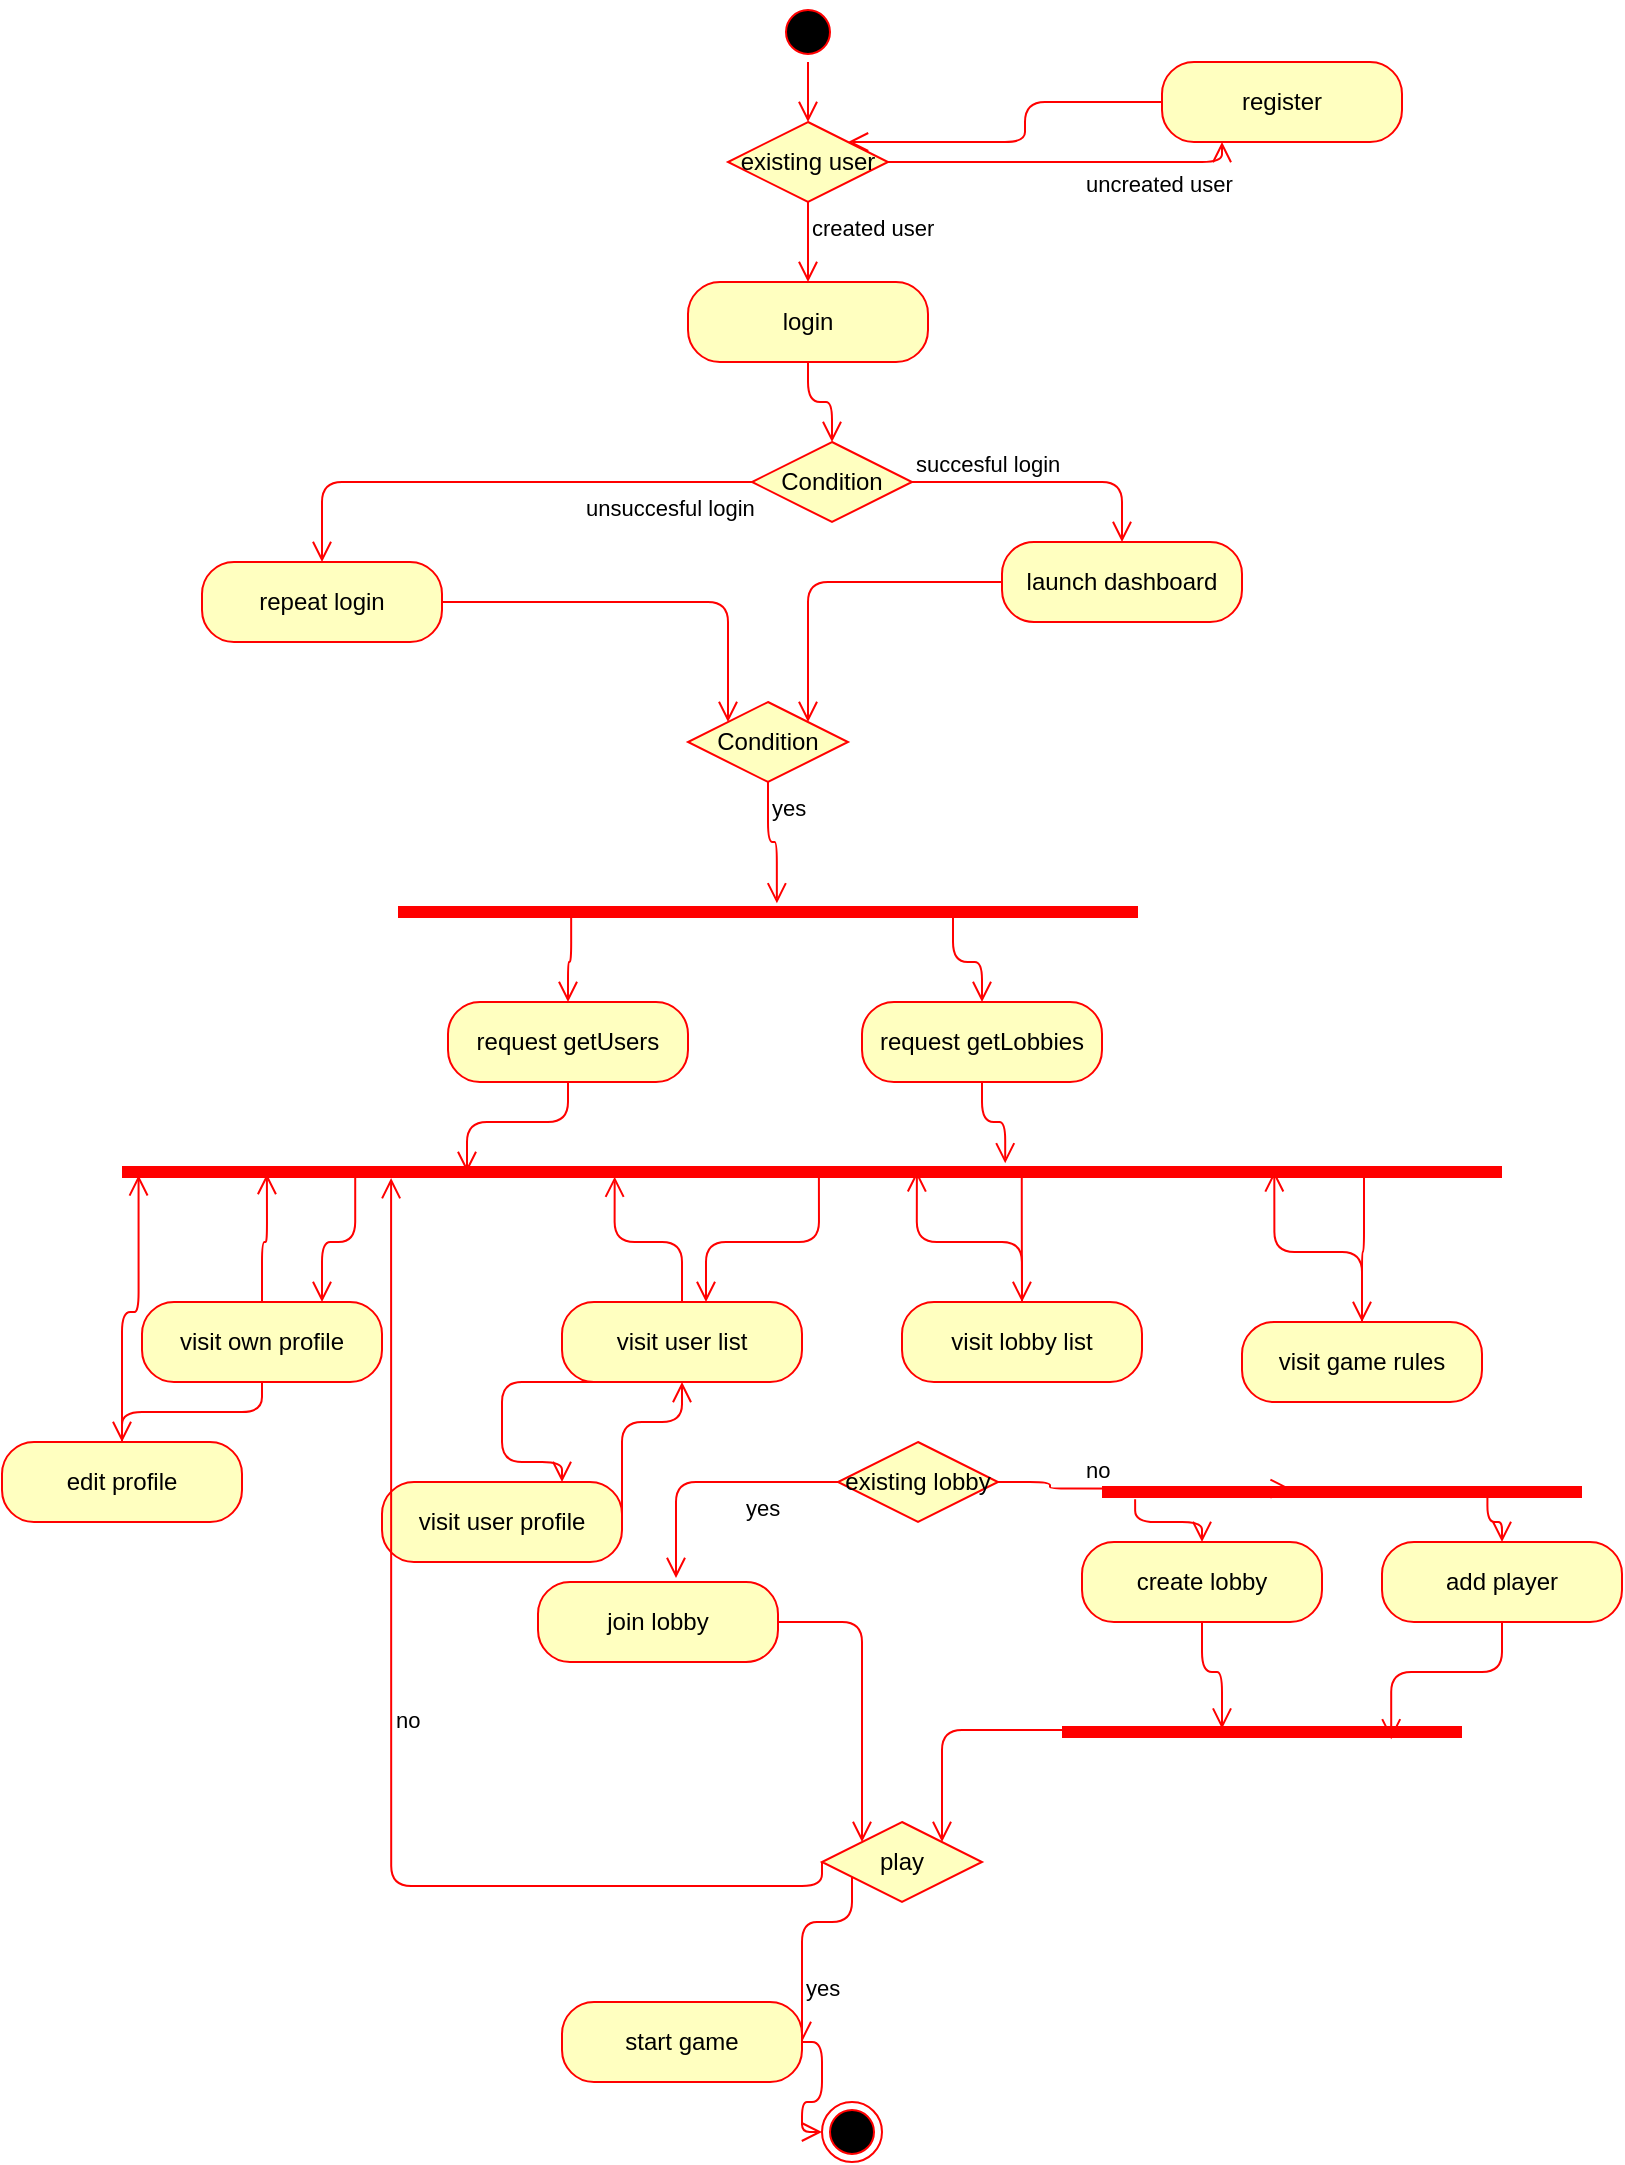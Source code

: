 <mxfile version="12.6.5" type="device"><diagram id="ZuEX1aeZhq4_3vjrWCkN" name="Page-1"><mxGraphModel dx="1117" dy="767" grid="1" gridSize="10" guides="1" tooltips="1" connect="1" arrows="1" fold="1" page="1" pageScale="1" pageWidth="827" pageHeight="1169" math="0" shadow="0"><root><mxCell id="0"/><mxCell id="1" parent="0"/><mxCell id="G-0-I5Wl7hOUiCXEuHYD-3" value="" style="ellipse;html=1;shape=endState;fillColor=#000000;strokeColor=#ff0000;" vertex="1" parent="1"><mxGeometry x="420" y="1100" width="30" height="30" as="geometry"/></mxCell><mxCell id="G-0-I5Wl7hOUiCXEuHYD-47" value="Condition" style="rhombus;whiteSpace=wrap;html=1;fillColor=#ffffc0;strokeColor=#ff0000;" vertex="1" parent="1"><mxGeometry x="385" y="270" width="80" height="40" as="geometry"/></mxCell><mxCell id="G-0-I5Wl7hOUiCXEuHYD-48" value="succesful login" style="edgeStyle=orthogonalEdgeStyle;html=1;align=left;verticalAlign=bottom;endArrow=open;endSize=8;strokeColor=#ff0000;entryX=0.5;entryY=0;entryDx=0;entryDy=0;" edge="1" source="G-0-I5Wl7hOUiCXEuHYD-47" parent="1" target="G-0-I5Wl7hOUiCXEuHYD-59"><mxGeometry x="-1" relative="1" as="geometry"><mxPoint x="545" y="320" as="targetPoint"/></mxGeometry></mxCell><mxCell id="G-0-I5Wl7hOUiCXEuHYD-49" value="unsuccesful login" style="edgeStyle=orthogonalEdgeStyle;html=1;align=left;verticalAlign=top;endArrow=open;endSize=8;strokeColor=#ff0000;entryX=0.5;entryY=0;entryDx=0;entryDy=0;" edge="1" source="G-0-I5Wl7hOUiCXEuHYD-47" parent="1" target="G-0-I5Wl7hOUiCXEuHYD-61"><mxGeometry x="-0.333" relative="1" as="geometry"><mxPoint x="280" y="310" as="targetPoint"/><mxPoint as="offset"/></mxGeometry></mxCell><mxCell id="G-0-I5Wl7hOUiCXEuHYD-50" value="" style="ellipse;html=1;shape=startState;fillColor=#000000;strokeColor=#ff0000;" vertex="1" parent="1"><mxGeometry x="398" y="50" width="30" height="30" as="geometry"/></mxCell><mxCell id="G-0-I5Wl7hOUiCXEuHYD-51" value="" style="edgeStyle=orthogonalEdgeStyle;html=1;verticalAlign=bottom;endArrow=open;endSize=8;strokeColor=#ff0000;" edge="1" source="G-0-I5Wl7hOUiCXEuHYD-50" parent="1" target="G-0-I5Wl7hOUiCXEuHYD-52"><mxGeometry relative="1" as="geometry"><mxPoint x="413" y="140" as="targetPoint"/></mxGeometry></mxCell><mxCell id="G-0-I5Wl7hOUiCXEuHYD-52" value="existing user" style="rhombus;whiteSpace=wrap;html=1;fillColor=#ffffc0;strokeColor=#ff0000;" vertex="1" parent="1"><mxGeometry x="373" y="110" width="80" height="40" as="geometry"/></mxCell><mxCell id="G-0-I5Wl7hOUiCXEuHYD-53" value="uncreated user" style="edgeStyle=orthogonalEdgeStyle;html=1;align=left;verticalAlign=bottom;endArrow=open;endSize=8;strokeColor=#ff0000;entryX=0.25;entryY=1;entryDx=0;entryDy=0;" edge="1" source="G-0-I5Wl7hOUiCXEuHYD-52" parent="1" target="G-0-I5Wl7hOUiCXEuHYD-55"><mxGeometry x="0.096" y="-20" relative="1" as="geometry"><mxPoint x="560" y="160" as="targetPoint"/><mxPoint as="offset"/></mxGeometry></mxCell><mxCell id="G-0-I5Wl7hOUiCXEuHYD-54" value="created user" style="edgeStyle=orthogonalEdgeStyle;html=1;align=left;verticalAlign=top;endArrow=open;endSize=8;strokeColor=#ff0000;entryX=0.5;entryY=0;entryDx=0;entryDy=0;" edge="1" source="G-0-I5Wl7hOUiCXEuHYD-52" parent="1" target="G-0-I5Wl7hOUiCXEuHYD-57"><mxGeometry x="-1" relative="1" as="geometry"><mxPoint x="420" y="240" as="targetPoint"/></mxGeometry></mxCell><mxCell id="G-0-I5Wl7hOUiCXEuHYD-55" value="register" style="rounded=1;whiteSpace=wrap;html=1;arcSize=40;fontColor=#000000;fillColor=#ffffc0;strokeColor=#ff0000;" vertex="1" parent="1"><mxGeometry x="590" y="80" width="120" height="40" as="geometry"/></mxCell><mxCell id="G-0-I5Wl7hOUiCXEuHYD-56" value="" style="edgeStyle=orthogonalEdgeStyle;html=1;verticalAlign=bottom;endArrow=open;endSize=8;strokeColor=#ff0000;entryX=1;entryY=0;entryDx=0;entryDy=0;" edge="1" source="G-0-I5Wl7hOUiCXEuHYD-55" parent="1" target="G-0-I5Wl7hOUiCXEuHYD-52"><mxGeometry relative="1" as="geometry"><mxPoint x="650" y="180" as="targetPoint"/></mxGeometry></mxCell><mxCell id="G-0-I5Wl7hOUiCXEuHYD-57" value="login" style="rounded=1;whiteSpace=wrap;html=1;arcSize=40;fontColor=#000000;fillColor=#ffffc0;strokeColor=#ff0000;" vertex="1" parent="1"><mxGeometry x="353" y="190" width="120" height="40" as="geometry"/></mxCell><mxCell id="G-0-I5Wl7hOUiCXEuHYD-58" value="" style="edgeStyle=orthogonalEdgeStyle;html=1;verticalAlign=bottom;endArrow=open;endSize=8;strokeColor=#ff0000;entryX=0.5;entryY=0;entryDx=0;entryDy=0;" edge="1" source="G-0-I5Wl7hOUiCXEuHYD-57" parent="1" target="G-0-I5Wl7hOUiCXEuHYD-47"><mxGeometry relative="1" as="geometry"><mxPoint x="650" y="290" as="targetPoint"/></mxGeometry></mxCell><mxCell id="G-0-I5Wl7hOUiCXEuHYD-59" value="launch dashboard" style="rounded=1;whiteSpace=wrap;html=1;arcSize=40;fontColor=#000000;fillColor=#ffffc0;strokeColor=#ff0000;" vertex="1" parent="1"><mxGeometry x="510" y="320" width="120" height="40" as="geometry"/></mxCell><mxCell id="G-0-I5Wl7hOUiCXEuHYD-60" value="" style="edgeStyle=orthogonalEdgeStyle;html=1;verticalAlign=bottom;endArrow=open;endSize=8;strokeColor=#ff0000;entryX=1;entryY=0;entryDx=0;entryDy=0;" edge="1" source="G-0-I5Wl7hOUiCXEuHYD-59" parent="1" target="G-0-I5Wl7hOUiCXEuHYD-63"><mxGeometry relative="1" as="geometry"><mxPoint x="570" y="420" as="targetPoint"/></mxGeometry></mxCell><mxCell id="G-0-I5Wl7hOUiCXEuHYD-61" value="repeat login" style="rounded=1;whiteSpace=wrap;html=1;arcSize=40;fontColor=#000000;fillColor=#ffffc0;strokeColor=#ff0000;" vertex="1" parent="1"><mxGeometry x="110" y="330" width="120" height="40" as="geometry"/></mxCell><mxCell id="G-0-I5Wl7hOUiCXEuHYD-62" value="" style="edgeStyle=orthogonalEdgeStyle;html=1;verticalAlign=bottom;endArrow=open;endSize=8;strokeColor=#ff0000;entryX=0;entryY=0;entryDx=0;entryDy=0;" edge="1" source="G-0-I5Wl7hOUiCXEuHYD-61" parent="1" target="G-0-I5Wl7hOUiCXEuHYD-63"><mxGeometry relative="1" as="geometry"><mxPoint x="170" y="430" as="targetPoint"/></mxGeometry></mxCell><mxCell id="G-0-I5Wl7hOUiCXEuHYD-63" value="Condition" style="rhombus;whiteSpace=wrap;html=1;fillColor=#ffffc0;strokeColor=#ff0000;" vertex="1" parent="1"><mxGeometry x="353" y="400" width="80" height="40" as="geometry"/></mxCell><mxCell id="G-0-I5Wl7hOUiCXEuHYD-65" value="yes" style="edgeStyle=orthogonalEdgeStyle;html=1;align=left;verticalAlign=top;endArrow=open;endSize=8;strokeColor=#ff0000;entryX=0.512;entryY=0.067;entryDx=0;entryDy=0;entryPerimeter=0;" edge="1" source="G-0-I5Wl7hOUiCXEuHYD-63" parent="1" target="G-0-I5Wl7hOUiCXEuHYD-66"><mxGeometry x="-1" relative="1" as="geometry"><mxPoint x="393" y="500" as="targetPoint"/></mxGeometry></mxCell><mxCell id="G-0-I5Wl7hOUiCXEuHYD-66" value="" style="shape=line;html=1;strokeWidth=6;strokeColor=#ff0000;" vertex="1" parent="1"><mxGeometry x="208" y="500" width="370" height="10" as="geometry"/></mxCell><mxCell id="G-0-I5Wl7hOUiCXEuHYD-67" value="" style="edgeStyle=orthogonalEdgeStyle;html=1;verticalAlign=bottom;endArrow=open;endSize=8;strokeColor=#ff0000;entryX=0.5;entryY=0;entryDx=0;entryDy=0;exitX=0.234;exitY=0.8;exitDx=0;exitDy=0;exitPerimeter=0;" edge="1" source="G-0-I5Wl7hOUiCXEuHYD-66" parent="1" target="G-0-I5Wl7hOUiCXEuHYD-68"><mxGeometry relative="1" as="geometry"><mxPoint x="393" y="590" as="targetPoint"/></mxGeometry></mxCell><mxCell id="G-0-I5Wl7hOUiCXEuHYD-68" value="request getUsers" style="rounded=1;whiteSpace=wrap;html=1;arcSize=40;fontColor=#000000;fillColor=#ffffc0;strokeColor=#ff0000;" vertex="1" parent="1"><mxGeometry x="233" y="550" width="120" height="40" as="geometry"/></mxCell><mxCell id="G-0-I5Wl7hOUiCXEuHYD-69" value="" style="edgeStyle=orthogonalEdgeStyle;html=1;verticalAlign=bottom;endArrow=open;endSize=8;strokeColor=#ff0000;entryX=0.25;entryY=0.5;entryDx=0;entryDy=0;entryPerimeter=0;" edge="1" source="G-0-I5Wl7hOUiCXEuHYD-68" parent="1" target="G-0-I5Wl7hOUiCXEuHYD-73"><mxGeometry relative="1" as="geometry"><mxPoint x="405" y="690" as="targetPoint"/></mxGeometry></mxCell><mxCell id="G-0-I5Wl7hOUiCXEuHYD-70" value="request getLobbies" style="rounded=1;whiteSpace=wrap;html=1;arcSize=40;fontColor=#000000;fillColor=#ffffc0;strokeColor=#ff0000;" vertex="1" parent="1"><mxGeometry x="440" y="550" width="120" height="40" as="geometry"/></mxCell><mxCell id="G-0-I5Wl7hOUiCXEuHYD-71" value="" style="edgeStyle=orthogonalEdgeStyle;html=1;verticalAlign=bottom;endArrow=open;endSize=8;strokeColor=#ff0000;entryX=0.64;entryY=0.067;entryDx=0;entryDy=0;entryPerimeter=0;" edge="1" source="G-0-I5Wl7hOUiCXEuHYD-70" parent="1" target="G-0-I5Wl7hOUiCXEuHYD-73"><mxGeometry relative="1" as="geometry"><mxPoint x="659" y="660" as="targetPoint"/></mxGeometry></mxCell><mxCell id="G-0-I5Wl7hOUiCXEuHYD-72" value="" style="edgeStyle=orthogonalEdgeStyle;html=1;verticalAlign=bottom;endArrow=open;endSize=8;strokeColor=#ff0000;exitX=0.75;exitY=0.5;exitDx=0;exitDy=0;exitPerimeter=0;" edge="1" parent="1" source="G-0-I5Wl7hOUiCXEuHYD-66" target="G-0-I5Wl7hOUiCXEuHYD-70"><mxGeometry relative="1" as="geometry"><mxPoint x="618.42" y="572" as="targetPoint"/><mxPoint x="620" y="530" as="sourcePoint"/></mxGeometry></mxCell><mxCell id="G-0-I5Wl7hOUiCXEuHYD-73" value="" style="shape=line;html=1;strokeWidth=6;strokeColor=#ff0000;" vertex="1" parent="1"><mxGeometry x="70" y="630" width="690" height="10" as="geometry"/></mxCell><mxCell id="G-0-I5Wl7hOUiCXEuHYD-74" value="" style="edgeStyle=orthogonalEdgeStyle;html=1;verticalAlign=bottom;endArrow=open;endSize=8;strokeColor=#ff0000;exitX=0.505;exitY=0.667;exitDx=0;exitDy=0;exitPerimeter=0;entryX=0.6;entryY=0;entryDx=0;entryDy=0;entryPerimeter=0;" edge="1" source="G-0-I5Wl7hOUiCXEuHYD-73" parent="1" target="G-0-I5Wl7hOUiCXEuHYD-82"><mxGeometry relative="1" as="geometry"><mxPoint x="380" y="730" as="targetPoint"/></mxGeometry></mxCell><mxCell id="G-0-I5Wl7hOUiCXEuHYD-80" value="visit own profile" style="rounded=1;whiteSpace=wrap;html=1;arcSize=40;fontColor=#000000;fillColor=#ffffc0;strokeColor=#ff0000;direction=west;" vertex="1" parent="1"><mxGeometry x="80" y="700" width="120" height="40" as="geometry"/></mxCell><mxCell id="G-0-I5Wl7hOUiCXEuHYD-81" value="" style="edgeStyle=orthogonalEdgeStyle;html=1;verticalAlign=bottom;endArrow=open;endSize=8;strokeColor=#ff0000;entryX=0.105;entryY=0.6;entryDx=0;entryDy=0;entryPerimeter=0;" edge="1" source="G-0-I5Wl7hOUiCXEuHYD-80" parent="1" target="G-0-I5Wl7hOUiCXEuHYD-73"><mxGeometry relative="1" as="geometry"><mxPoint x="160" y="860" as="targetPoint"/></mxGeometry></mxCell><mxCell id="G-0-I5Wl7hOUiCXEuHYD-82" value="visit user list" style="rounded=1;whiteSpace=wrap;html=1;arcSize=40;fontColor=#000000;fillColor=#ffffc0;strokeColor=#ff0000;" vertex="1" parent="1"><mxGeometry x="290" y="700" width="120" height="40" as="geometry"/></mxCell><mxCell id="G-0-I5Wl7hOUiCXEuHYD-83" value="" style="edgeStyle=orthogonalEdgeStyle;html=1;verticalAlign=bottom;endArrow=open;endSize=8;strokeColor=#ff0000;entryX=0.357;entryY=0.733;entryDx=0;entryDy=0;entryPerimeter=0;" edge="1" source="G-0-I5Wl7hOUiCXEuHYD-82" parent="1" target="G-0-I5Wl7hOUiCXEuHYD-73"><mxGeometry relative="1" as="geometry"><mxPoint x="338" y="870" as="targetPoint"/></mxGeometry></mxCell><mxCell id="G-0-I5Wl7hOUiCXEuHYD-84" value="visit lobby list" style="rounded=1;whiteSpace=wrap;html=1;arcSize=40;fontColor=#000000;fillColor=#ffffc0;strokeColor=#ff0000;" vertex="1" parent="1"><mxGeometry x="460" y="700" width="120" height="40" as="geometry"/></mxCell><mxCell id="G-0-I5Wl7hOUiCXEuHYD-85" value="" style="edgeStyle=orthogonalEdgeStyle;html=1;verticalAlign=bottom;endArrow=open;endSize=8;strokeColor=#ff0000;entryX=0.576;entryY=0.467;entryDx=0;entryDy=0;entryPerimeter=0;" edge="1" source="G-0-I5Wl7hOUiCXEuHYD-84" parent="1" target="G-0-I5Wl7hOUiCXEuHYD-73"><mxGeometry relative="1" as="geometry"><mxPoint x="520" y="800" as="targetPoint"/></mxGeometry></mxCell><mxCell id="G-0-I5Wl7hOUiCXEuHYD-86" value="visit game rules" style="rounded=1;whiteSpace=wrap;html=1;arcSize=40;fontColor=#000000;fillColor=#ffffc0;strokeColor=#ff0000;" vertex="1" parent="1"><mxGeometry x="630" y="710" width="120" height="40" as="geometry"/></mxCell><mxCell id="G-0-I5Wl7hOUiCXEuHYD-87" value="" style="edgeStyle=orthogonalEdgeStyle;html=1;verticalAlign=bottom;endArrow=open;endSize=8;strokeColor=#ff0000;entryX=0.835;entryY=0.467;entryDx=0;entryDy=0;entryPerimeter=0;" edge="1" source="G-0-I5Wl7hOUiCXEuHYD-86" parent="1" target="G-0-I5Wl7hOUiCXEuHYD-73"><mxGeometry relative="1" as="geometry"><mxPoint x="700" y="870" as="targetPoint"/></mxGeometry></mxCell><mxCell id="G-0-I5Wl7hOUiCXEuHYD-88" value="" style="edgeStyle=orthogonalEdgeStyle;html=1;verticalAlign=bottom;endArrow=open;endSize=8;strokeColor=#ff0000;exitX=0.9;exitY=0.467;exitDx=0;exitDy=0;exitPerimeter=0;entryX=0.5;entryY=0;entryDx=0;entryDy=0;" edge="1" parent="1" source="G-0-I5Wl7hOUiCXEuHYD-73" target="G-0-I5Wl7hOUiCXEuHYD-86"><mxGeometry relative="1" as="geometry"><mxPoint x="690" y="743.33" as="targetPoint"/><mxPoint x="728.45" y="650" as="sourcePoint"/></mxGeometry></mxCell><mxCell id="G-0-I5Wl7hOUiCXEuHYD-89" value="" style="edgeStyle=orthogonalEdgeStyle;html=1;verticalAlign=bottom;endArrow=open;endSize=8;strokeColor=#ff0000;exitX=0.652;exitY=0.467;exitDx=0;exitDy=0;exitPerimeter=0;entryX=0.5;entryY=0;entryDx=0;entryDy=0;" edge="1" parent="1" source="G-0-I5Wl7hOUiCXEuHYD-73" target="G-0-I5Wl7hOUiCXEuHYD-84"><mxGeometry relative="1" as="geometry"><mxPoint x="501.55" y="793.33" as="targetPoint"/><mxPoint x="540" y="700" as="sourcePoint"/></mxGeometry></mxCell><mxCell id="G-0-I5Wl7hOUiCXEuHYD-91" value="" style="edgeStyle=orthogonalEdgeStyle;html=1;verticalAlign=bottom;endArrow=open;endSize=8;strokeColor=#ff0000;entryX=0.25;entryY=1;entryDx=0;entryDy=0;exitX=0.169;exitY=0.733;exitDx=0;exitDy=0;exitPerimeter=0;" edge="1" parent="1" source="G-0-I5Wl7hOUiCXEuHYD-73" target="G-0-I5Wl7hOUiCXEuHYD-80"><mxGeometry relative="1" as="geometry"><mxPoint x="123.55" y="733.33" as="targetPoint"/><mxPoint x="180" y="670" as="sourcePoint"/></mxGeometry></mxCell><mxCell id="G-0-I5Wl7hOUiCXEuHYD-92" value="existing lobby" style="rhombus;whiteSpace=wrap;html=1;fillColor=#ffffc0;strokeColor=#ff0000;" vertex="1" parent="1"><mxGeometry x="428" y="770" width="80" height="40" as="geometry"/></mxCell><mxCell id="G-0-I5Wl7hOUiCXEuHYD-93" value="no" style="edgeStyle=orthogonalEdgeStyle;html=1;align=left;verticalAlign=bottom;endArrow=open;endSize=8;strokeColor=#ff0000;entryX=0.393;entryY=0.333;entryDx=0;entryDy=0;entryPerimeter=0;" edge="1" source="G-0-I5Wl7hOUiCXEuHYD-92" parent="1" target="G-0-I5Wl7hOUiCXEuHYD-99"><mxGeometry x="-0.394" relative="1" as="geometry"><mxPoint x="650" y="870" as="targetPoint"/><mxPoint as="offset"/></mxGeometry></mxCell><mxCell id="G-0-I5Wl7hOUiCXEuHYD-94" value="yes" style="edgeStyle=orthogonalEdgeStyle;html=1;align=left;verticalAlign=top;endArrow=open;endSize=8;strokeColor=#ff0000;entryX=0.575;entryY=-0.05;entryDx=0;entryDy=0;entryPerimeter=0;" edge="1" source="G-0-I5Wl7hOUiCXEuHYD-92" parent="1" target="G-0-I5Wl7hOUiCXEuHYD-97"><mxGeometry x="-0.256" relative="1" as="geometry"><mxPoint x="468" y="870" as="targetPoint"/><mxPoint as="offset"/></mxGeometry></mxCell><mxCell id="G-0-I5Wl7hOUiCXEuHYD-97" value="join lobby" style="rounded=1;whiteSpace=wrap;html=1;arcSize=40;fontColor=#000000;fillColor=#ffffc0;strokeColor=#ff0000;" vertex="1" parent="1"><mxGeometry x="278" y="840" width="120" height="40" as="geometry"/></mxCell><mxCell id="G-0-I5Wl7hOUiCXEuHYD-98" value="" style="edgeStyle=orthogonalEdgeStyle;html=1;verticalAlign=bottom;endArrow=open;endSize=8;strokeColor=#ff0000;entryX=0;entryY=0;entryDx=0;entryDy=0;" edge="1" source="G-0-I5Wl7hOUiCXEuHYD-97" parent="1" target="G-0-I5Wl7hOUiCXEuHYD-111"><mxGeometry relative="1" as="geometry"><mxPoint x="393" y="950" as="targetPoint"/></mxGeometry></mxCell><mxCell id="G-0-I5Wl7hOUiCXEuHYD-99" value="" style="shape=line;html=1;strokeWidth=6;strokeColor=#ff0000;" vertex="1" parent="1"><mxGeometry x="560" y="790" width="240" height="10" as="geometry"/></mxCell><mxCell id="G-0-I5Wl7hOUiCXEuHYD-100" value="" style="edgeStyle=orthogonalEdgeStyle;html=1;verticalAlign=bottom;endArrow=open;endSize=8;strokeColor=#ff0000;entryX=0.5;entryY=0;entryDx=0;entryDy=0;exitX=0.803;exitY=0.4;exitDx=0;exitDy=0;exitPerimeter=0;" edge="1" source="G-0-I5Wl7hOUiCXEuHYD-99" parent="1" target="G-0-I5Wl7hOUiCXEuHYD-103"><mxGeometry relative="1" as="geometry"><mxPoint x="680" y="830" as="targetPoint"/></mxGeometry></mxCell><mxCell id="G-0-I5Wl7hOUiCXEuHYD-101" value="create lobby" style="rounded=1;whiteSpace=wrap;html=1;arcSize=40;fontColor=#000000;fillColor=#ffffc0;strokeColor=#ff0000;" vertex="1" parent="1"><mxGeometry x="550" y="820" width="120" height="40" as="geometry"/></mxCell><mxCell id="G-0-I5Wl7hOUiCXEuHYD-102" value="" style="edgeStyle=orthogonalEdgeStyle;html=1;verticalAlign=bottom;endArrow=open;endSize=8;strokeColor=#ff0000;entryX=0.4;entryY=0.333;entryDx=0;entryDy=0;entryPerimeter=0;" edge="1" source="G-0-I5Wl7hOUiCXEuHYD-101" parent="1" target="G-0-I5Wl7hOUiCXEuHYD-108"><mxGeometry relative="1" as="geometry"><mxPoint x="620" y="900" as="targetPoint"/></mxGeometry></mxCell><mxCell id="G-0-I5Wl7hOUiCXEuHYD-103" value="add player" style="rounded=1;whiteSpace=wrap;html=1;arcSize=40;fontColor=#000000;fillColor=#ffffc0;strokeColor=#ff0000;" vertex="1" parent="1"><mxGeometry x="700" y="820" width="120" height="40" as="geometry"/></mxCell><mxCell id="G-0-I5Wl7hOUiCXEuHYD-104" value="" style="edgeStyle=orthogonalEdgeStyle;html=1;verticalAlign=bottom;endArrow=open;endSize=8;strokeColor=#ff0000;exitX=0.5;exitY=1;exitDx=0;exitDy=0;entryX=0.823;entryY=0.867;entryDx=0;entryDy=0;entryPerimeter=0;" edge="1" source="G-0-I5Wl7hOUiCXEuHYD-103" parent="1" target="G-0-I5Wl7hOUiCXEuHYD-108"><mxGeometry relative="1" as="geometry"><mxPoint x="710" y="910" as="targetPoint"/></mxGeometry></mxCell><mxCell id="G-0-I5Wl7hOUiCXEuHYD-108" value="" style="shape=line;html=1;strokeWidth=6;strokeColor=#ff0000;" vertex="1" parent="1"><mxGeometry x="540" y="910" width="200" height="10" as="geometry"/></mxCell><mxCell id="G-0-I5Wl7hOUiCXEuHYD-109" value="" style="edgeStyle=orthogonalEdgeStyle;html=1;verticalAlign=bottom;endArrow=open;endSize=8;strokeColor=#ff0000;exitX=0.46;exitY=0.4;exitDx=0;exitDy=0;exitPerimeter=0;entryX=1;entryY=0;entryDx=0;entryDy=0;" edge="1" source="G-0-I5Wl7hOUiCXEuHYD-108" parent="1" target="G-0-I5Wl7hOUiCXEuHYD-111"><mxGeometry relative="1" as="geometry"><mxPoint x="640" y="990" as="targetPoint"/></mxGeometry></mxCell><mxCell id="G-0-I5Wl7hOUiCXEuHYD-110" value="" style="edgeStyle=orthogonalEdgeStyle;html=1;verticalAlign=bottom;endArrow=open;endSize=8;strokeColor=#ff0000;entryX=0.5;entryY=0;entryDx=0;entryDy=0;exitX=0.069;exitY=0.867;exitDx=0;exitDy=0;exitPerimeter=0;" edge="1" parent="1" source="G-0-I5Wl7hOUiCXEuHYD-99" target="G-0-I5Wl7hOUiCXEuHYD-101"><mxGeometry relative="1" as="geometry"><mxPoint x="517.28" y="866" as="targetPoint"/><mxPoint x="510" y="840" as="sourcePoint"/></mxGeometry></mxCell><mxCell id="G-0-I5Wl7hOUiCXEuHYD-111" value="play" style="rhombus;whiteSpace=wrap;html=1;fillColor=#ffffc0;strokeColor=#ff0000;" vertex="1" parent="1"><mxGeometry x="420" y="960" width="80" height="40" as="geometry"/></mxCell><mxCell id="G-0-I5Wl7hOUiCXEuHYD-113" value="yes" style="edgeStyle=orthogonalEdgeStyle;html=1;align=left;verticalAlign=top;endArrow=open;endSize=8;strokeColor=#ff0000;entryX=1;entryY=0.5;entryDx=0;entryDy=0;" edge="1" source="G-0-I5Wl7hOUiCXEuHYD-111" parent="1" target="G-0-I5Wl7hOUiCXEuHYD-122"><mxGeometry x="0.256" relative="1" as="geometry"><mxPoint x="460" y="1060" as="targetPoint"/><Array as="points"><mxPoint x="435" y="1010"/></Array><mxPoint as="offset"/></mxGeometry></mxCell><mxCell id="G-0-I5Wl7hOUiCXEuHYD-116" value="visit user profile" style="rounded=1;whiteSpace=wrap;html=1;arcSize=40;fontColor=#000000;fillColor=#ffffc0;strokeColor=#ff0000;" vertex="1" parent="1"><mxGeometry x="200" y="790" width="120" height="40" as="geometry"/></mxCell><mxCell id="G-0-I5Wl7hOUiCXEuHYD-117" value="" style="edgeStyle=orthogonalEdgeStyle;html=1;verticalAlign=bottom;endArrow=open;endSize=8;strokeColor=#ff0000;entryX=0.5;entryY=1;entryDx=0;entryDy=0;" edge="1" parent="1" target="G-0-I5Wl7hOUiCXEuHYD-82"><mxGeometry relative="1" as="geometry"><mxPoint x="170" y="880" as="targetPoint"/><mxPoint x="320" y="810" as="sourcePoint"/><Array as="points"><mxPoint x="320" y="794"/><mxPoint x="320" y="760"/><mxPoint x="350" y="760"/></Array></mxGeometry></mxCell><mxCell id="G-0-I5Wl7hOUiCXEuHYD-118" value="" style="edgeStyle=orthogonalEdgeStyle;html=1;verticalAlign=bottom;endArrow=open;endSize=8;strokeColor=#ff0000;exitX=0.25;exitY=1;exitDx=0;exitDy=0;entryX=0.75;entryY=0;entryDx=0;entryDy=0;" edge="1" parent="1" source="G-0-I5Wl7hOUiCXEuHYD-82" target="G-0-I5Wl7hOUiCXEuHYD-116"><mxGeometry relative="1" as="geometry"><mxPoint x="260" y="810" as="targetPoint"/><mxPoint x="260" y="750" as="sourcePoint"/><Array as="points"><mxPoint x="260" y="740"/><mxPoint x="260" y="780"/></Array></mxGeometry></mxCell><mxCell id="G-0-I5Wl7hOUiCXEuHYD-119" value="edit profile" style="rounded=1;whiteSpace=wrap;html=1;arcSize=40;fontColor=#000000;fillColor=#ffffc0;strokeColor=#ff0000;" vertex="1" parent="1"><mxGeometry x="10.0" y="770" width="120" height="40" as="geometry"/></mxCell><mxCell id="G-0-I5Wl7hOUiCXEuHYD-120" value="" style="edgeStyle=orthogonalEdgeStyle;html=1;verticalAlign=bottom;endArrow=open;endSize=8;strokeColor=#ff0000;entryX=0.012;entryY=0.667;entryDx=0;entryDy=0;entryPerimeter=0;" edge="1" source="G-0-I5Wl7hOUiCXEuHYD-119" parent="1" target="G-0-I5Wl7hOUiCXEuHYD-73"><mxGeometry relative="1" as="geometry"><mxPoint x="80" y="870" as="targetPoint"/></mxGeometry></mxCell><mxCell id="G-0-I5Wl7hOUiCXEuHYD-121" value="" style="edgeStyle=orthogonalEdgeStyle;html=1;verticalAlign=bottom;endArrow=open;endSize=8;strokeColor=#ff0000;exitX=0.5;exitY=0;exitDx=0;exitDy=0;entryX=0.5;entryY=0;entryDx=0;entryDy=0;" edge="1" parent="1" source="G-0-I5Wl7hOUiCXEuHYD-80" target="G-0-I5Wl7hOUiCXEuHYD-119"><mxGeometry relative="1" as="geometry"><mxPoint x="90" y="980" as="targetPoint"/><mxPoint x="90" y="920" as="sourcePoint"/></mxGeometry></mxCell><mxCell id="G-0-I5Wl7hOUiCXEuHYD-122" value="start game" style="rounded=1;whiteSpace=wrap;html=1;arcSize=40;fontColor=#000000;fillColor=#ffffc0;strokeColor=#ff0000;" vertex="1" parent="1"><mxGeometry x="290" y="1050" width="120" height="40" as="geometry"/></mxCell><mxCell id="G-0-I5Wl7hOUiCXEuHYD-123" value="" style="edgeStyle=orthogonalEdgeStyle;html=1;verticalAlign=bottom;endArrow=open;endSize=8;strokeColor=#ff0000;entryX=0;entryY=0.5;entryDx=0;entryDy=0;" edge="1" source="G-0-I5Wl7hOUiCXEuHYD-122" parent="1" target="G-0-I5Wl7hOUiCXEuHYD-3"><mxGeometry relative="1" as="geometry"><mxPoint x="330" y="1090" as="targetPoint"/></mxGeometry></mxCell><mxCell id="G-0-I5Wl7hOUiCXEuHYD-124" value="no" style="edgeStyle=orthogonalEdgeStyle;html=1;align=left;verticalAlign=top;endArrow=open;endSize=8;strokeColor=#ff0000;exitX=0;exitY=0.5;exitDx=0;exitDy=0;entryX=0.195;entryY=0.805;entryDx=0;entryDy=0;entryPerimeter=0;" edge="1" parent="1" source="G-0-I5Wl7hOUiCXEuHYD-111" target="G-0-I5Wl7hOUiCXEuHYD-73"><mxGeometry x="0.111" relative="1" as="geometry"><mxPoint x="140" y="850" as="targetPoint"/><mxPoint x="260" y="970" as="sourcePoint"/><Array as="points"><mxPoint x="420" y="992"/><mxPoint x="205" y="992"/></Array><mxPoint as="offset"/></mxGeometry></mxCell></root></mxGraphModel></diagram></mxfile>